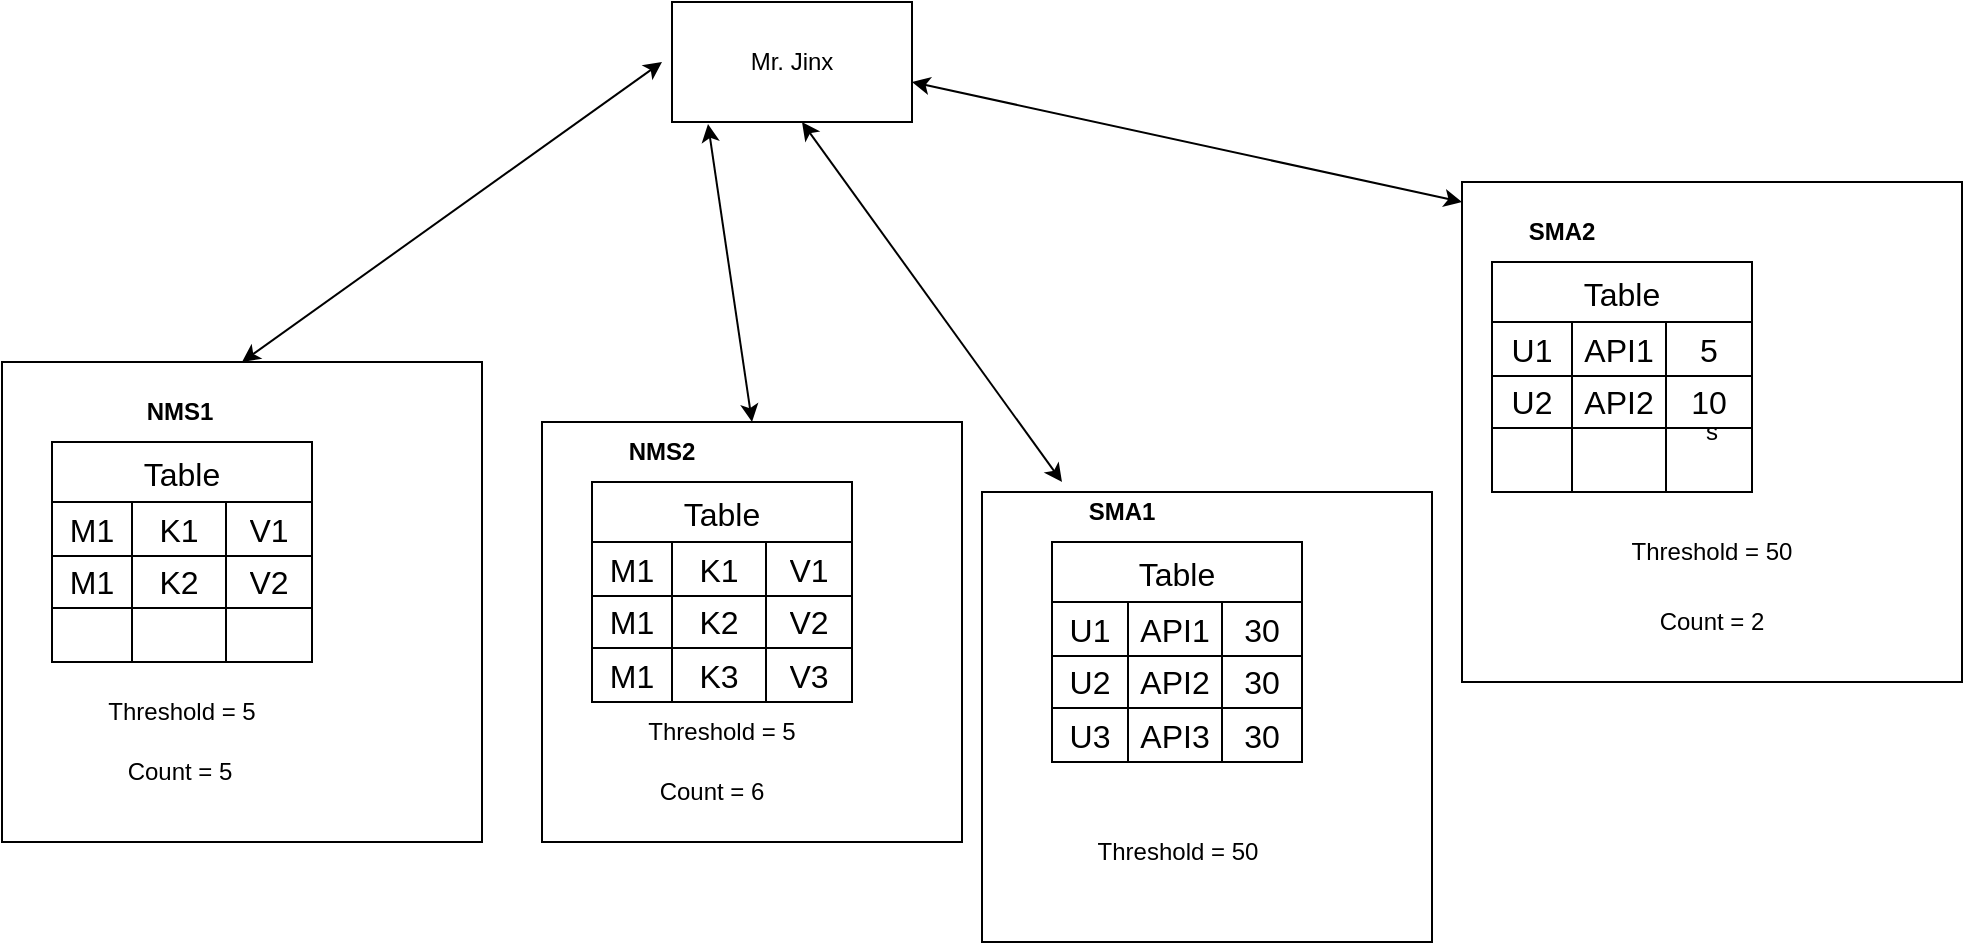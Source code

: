 <mxfile version="22.0.0" type="github">
  <diagram name="Page-1" id="oXNWPjhnlzOxRywy6CMi">
    <mxGraphModel dx="1050" dy="558" grid="1" gridSize="10" guides="1" tooltips="1" connect="1" arrows="1" fold="1" page="1" pageScale="1" pageWidth="850" pageHeight="1100" math="0" shadow="0">
      <root>
        <mxCell id="0" />
        <mxCell id="1" parent="0" />
        <mxCell id="G6FzZKToW4MEG1RDiFi3-1" value="" style="whiteSpace=wrap;html=1;aspect=fixed;" vertex="1" parent="1">
          <mxGeometry x="40" y="230" width="240" height="240" as="geometry" />
        </mxCell>
        <mxCell id="G6FzZKToW4MEG1RDiFi3-2" value="" style="whiteSpace=wrap;html=1;aspect=fixed;" vertex="1" parent="1">
          <mxGeometry x="310" y="260" width="210" height="210" as="geometry" />
        </mxCell>
        <mxCell id="G6FzZKToW4MEG1RDiFi3-3" value="" style="whiteSpace=wrap;html=1;aspect=fixed;" vertex="1" parent="1">
          <mxGeometry x="530" y="295" width="225" height="225" as="geometry" />
        </mxCell>
        <mxCell id="G6FzZKToW4MEG1RDiFi3-4" value="s" style="whiteSpace=wrap;html=1;aspect=fixed;" vertex="1" parent="1">
          <mxGeometry x="770" y="140" width="250" height="250" as="geometry" />
        </mxCell>
        <mxCell id="G6FzZKToW4MEG1RDiFi3-20" value="Table" style="shape=table;startSize=30;container=1;collapsible=0;childLayout=tableLayout;strokeColor=default;fontSize=16;" vertex="1" parent="1">
          <mxGeometry x="65" y="270" width="130" height="110" as="geometry" />
        </mxCell>
        <mxCell id="G6FzZKToW4MEG1RDiFi3-21" value="" style="shape=tableRow;horizontal=0;startSize=0;swimlaneHead=0;swimlaneBody=0;strokeColor=inherit;top=0;left=0;bottom=0;right=0;collapsible=0;dropTarget=0;fillColor=none;points=[[0,0.5],[1,0.5]];portConstraint=eastwest;fontSize=16;" vertex="1" parent="G6FzZKToW4MEG1RDiFi3-20">
          <mxGeometry y="30" width="130" height="27" as="geometry" />
        </mxCell>
        <mxCell id="G6FzZKToW4MEG1RDiFi3-22" value="M1" style="shape=partialRectangle;html=1;whiteSpace=wrap;connectable=0;strokeColor=inherit;overflow=hidden;fillColor=none;top=0;left=0;bottom=0;right=0;pointerEvents=1;fontSize=16;" vertex="1" parent="G6FzZKToW4MEG1RDiFi3-21">
          <mxGeometry width="40" height="27" as="geometry">
            <mxRectangle width="40" height="27" as="alternateBounds" />
          </mxGeometry>
        </mxCell>
        <mxCell id="G6FzZKToW4MEG1RDiFi3-23" value="K1" style="shape=partialRectangle;html=1;whiteSpace=wrap;connectable=0;strokeColor=inherit;overflow=hidden;fillColor=none;top=0;left=0;bottom=0;right=0;pointerEvents=1;fontSize=16;" vertex="1" parent="G6FzZKToW4MEG1RDiFi3-21">
          <mxGeometry x="40" width="47" height="27" as="geometry">
            <mxRectangle width="47" height="27" as="alternateBounds" />
          </mxGeometry>
        </mxCell>
        <mxCell id="G6FzZKToW4MEG1RDiFi3-24" value="V1" style="shape=partialRectangle;html=1;whiteSpace=wrap;connectable=0;strokeColor=inherit;overflow=hidden;fillColor=none;top=0;left=0;bottom=0;right=0;pointerEvents=1;fontSize=16;" vertex="1" parent="G6FzZKToW4MEG1RDiFi3-21">
          <mxGeometry x="87" width="43" height="27" as="geometry">
            <mxRectangle width="43" height="27" as="alternateBounds" />
          </mxGeometry>
        </mxCell>
        <mxCell id="G6FzZKToW4MEG1RDiFi3-25" value="" style="shape=tableRow;horizontal=0;startSize=0;swimlaneHead=0;swimlaneBody=0;strokeColor=inherit;top=0;left=0;bottom=0;right=0;collapsible=0;dropTarget=0;fillColor=none;points=[[0,0.5],[1,0.5]];portConstraint=eastwest;fontSize=16;" vertex="1" parent="G6FzZKToW4MEG1RDiFi3-20">
          <mxGeometry y="57" width="130" height="26" as="geometry" />
        </mxCell>
        <mxCell id="G6FzZKToW4MEG1RDiFi3-26" value="M1" style="shape=partialRectangle;html=1;whiteSpace=wrap;connectable=0;strokeColor=inherit;overflow=hidden;fillColor=none;top=0;left=0;bottom=0;right=0;pointerEvents=1;fontSize=16;" vertex="1" parent="G6FzZKToW4MEG1RDiFi3-25">
          <mxGeometry width="40" height="26" as="geometry">
            <mxRectangle width="40" height="26" as="alternateBounds" />
          </mxGeometry>
        </mxCell>
        <mxCell id="G6FzZKToW4MEG1RDiFi3-27" value="K2" style="shape=partialRectangle;html=1;whiteSpace=wrap;connectable=0;strokeColor=inherit;overflow=hidden;fillColor=none;top=0;left=0;bottom=0;right=0;pointerEvents=1;fontSize=16;" vertex="1" parent="G6FzZKToW4MEG1RDiFi3-25">
          <mxGeometry x="40" width="47" height="26" as="geometry">
            <mxRectangle width="47" height="26" as="alternateBounds" />
          </mxGeometry>
        </mxCell>
        <mxCell id="G6FzZKToW4MEG1RDiFi3-28" value="V2" style="shape=partialRectangle;html=1;whiteSpace=wrap;connectable=0;strokeColor=inherit;overflow=hidden;fillColor=none;top=0;left=0;bottom=0;right=0;pointerEvents=1;fontSize=16;" vertex="1" parent="G6FzZKToW4MEG1RDiFi3-25">
          <mxGeometry x="87" width="43" height="26" as="geometry">
            <mxRectangle width="43" height="26" as="alternateBounds" />
          </mxGeometry>
        </mxCell>
        <mxCell id="G6FzZKToW4MEG1RDiFi3-29" value="" style="shape=tableRow;horizontal=0;startSize=0;swimlaneHead=0;swimlaneBody=0;strokeColor=inherit;top=0;left=0;bottom=0;right=0;collapsible=0;dropTarget=0;fillColor=none;points=[[0,0.5],[1,0.5]];portConstraint=eastwest;fontSize=16;" vertex="1" parent="G6FzZKToW4MEG1RDiFi3-20">
          <mxGeometry y="83" width="130" height="27" as="geometry" />
        </mxCell>
        <mxCell id="G6FzZKToW4MEG1RDiFi3-30" value="" style="shape=partialRectangle;html=1;whiteSpace=wrap;connectable=0;strokeColor=inherit;overflow=hidden;fillColor=none;top=0;left=0;bottom=0;right=0;pointerEvents=1;fontSize=16;" vertex="1" parent="G6FzZKToW4MEG1RDiFi3-29">
          <mxGeometry width="40" height="27" as="geometry">
            <mxRectangle width="40" height="27" as="alternateBounds" />
          </mxGeometry>
        </mxCell>
        <mxCell id="G6FzZKToW4MEG1RDiFi3-31" value="" style="shape=partialRectangle;html=1;whiteSpace=wrap;connectable=0;strokeColor=inherit;overflow=hidden;fillColor=none;top=0;left=0;bottom=0;right=0;pointerEvents=1;fontSize=16;" vertex="1" parent="G6FzZKToW4MEG1RDiFi3-29">
          <mxGeometry x="40" width="47" height="27" as="geometry">
            <mxRectangle width="47" height="27" as="alternateBounds" />
          </mxGeometry>
        </mxCell>
        <mxCell id="G6FzZKToW4MEG1RDiFi3-32" value="" style="shape=partialRectangle;html=1;whiteSpace=wrap;connectable=0;strokeColor=inherit;overflow=hidden;fillColor=none;top=0;left=0;bottom=0;right=0;pointerEvents=1;fontSize=16;" vertex="1" parent="G6FzZKToW4MEG1RDiFi3-29">
          <mxGeometry x="87" width="43" height="27" as="geometry">
            <mxRectangle width="43" height="27" as="alternateBounds" />
          </mxGeometry>
        </mxCell>
        <mxCell id="G6FzZKToW4MEG1RDiFi3-33" value="Table" style="shape=table;startSize=30;container=1;collapsible=0;childLayout=tableLayout;strokeColor=default;fontSize=16;" vertex="1" parent="1">
          <mxGeometry x="335" y="290" width="130" height="110" as="geometry" />
        </mxCell>
        <mxCell id="G6FzZKToW4MEG1RDiFi3-34" value="" style="shape=tableRow;horizontal=0;startSize=0;swimlaneHead=0;swimlaneBody=0;strokeColor=inherit;top=0;left=0;bottom=0;right=0;collapsible=0;dropTarget=0;fillColor=none;points=[[0,0.5],[1,0.5]];portConstraint=eastwest;fontSize=16;" vertex="1" parent="G6FzZKToW4MEG1RDiFi3-33">
          <mxGeometry y="30" width="130" height="27" as="geometry" />
        </mxCell>
        <mxCell id="G6FzZKToW4MEG1RDiFi3-35" value="M1" style="shape=partialRectangle;html=1;whiteSpace=wrap;connectable=0;strokeColor=inherit;overflow=hidden;fillColor=none;top=0;left=0;bottom=0;right=0;pointerEvents=1;fontSize=16;" vertex="1" parent="G6FzZKToW4MEG1RDiFi3-34">
          <mxGeometry width="40" height="27" as="geometry">
            <mxRectangle width="40" height="27" as="alternateBounds" />
          </mxGeometry>
        </mxCell>
        <mxCell id="G6FzZKToW4MEG1RDiFi3-36" value="K1" style="shape=partialRectangle;html=1;whiteSpace=wrap;connectable=0;strokeColor=inherit;overflow=hidden;fillColor=none;top=0;left=0;bottom=0;right=0;pointerEvents=1;fontSize=16;" vertex="1" parent="G6FzZKToW4MEG1RDiFi3-34">
          <mxGeometry x="40" width="47" height="27" as="geometry">
            <mxRectangle width="47" height="27" as="alternateBounds" />
          </mxGeometry>
        </mxCell>
        <mxCell id="G6FzZKToW4MEG1RDiFi3-37" value="V1" style="shape=partialRectangle;html=1;whiteSpace=wrap;connectable=0;strokeColor=inherit;overflow=hidden;fillColor=none;top=0;left=0;bottom=0;right=0;pointerEvents=1;fontSize=16;" vertex="1" parent="G6FzZKToW4MEG1RDiFi3-34">
          <mxGeometry x="87" width="43" height="27" as="geometry">
            <mxRectangle width="43" height="27" as="alternateBounds" />
          </mxGeometry>
        </mxCell>
        <mxCell id="G6FzZKToW4MEG1RDiFi3-38" value="" style="shape=tableRow;horizontal=0;startSize=0;swimlaneHead=0;swimlaneBody=0;strokeColor=inherit;top=0;left=0;bottom=0;right=0;collapsible=0;dropTarget=0;fillColor=none;points=[[0,0.5],[1,0.5]];portConstraint=eastwest;fontSize=16;" vertex="1" parent="G6FzZKToW4MEG1RDiFi3-33">
          <mxGeometry y="57" width="130" height="26" as="geometry" />
        </mxCell>
        <mxCell id="G6FzZKToW4MEG1RDiFi3-39" value="M1" style="shape=partialRectangle;html=1;whiteSpace=wrap;connectable=0;strokeColor=inherit;overflow=hidden;fillColor=none;top=0;left=0;bottom=0;right=0;pointerEvents=1;fontSize=16;" vertex="1" parent="G6FzZKToW4MEG1RDiFi3-38">
          <mxGeometry width="40" height="26" as="geometry">
            <mxRectangle width="40" height="26" as="alternateBounds" />
          </mxGeometry>
        </mxCell>
        <mxCell id="G6FzZKToW4MEG1RDiFi3-40" value="K2" style="shape=partialRectangle;html=1;whiteSpace=wrap;connectable=0;strokeColor=inherit;overflow=hidden;fillColor=none;top=0;left=0;bottom=0;right=0;pointerEvents=1;fontSize=16;" vertex="1" parent="G6FzZKToW4MEG1RDiFi3-38">
          <mxGeometry x="40" width="47" height="26" as="geometry">
            <mxRectangle width="47" height="26" as="alternateBounds" />
          </mxGeometry>
        </mxCell>
        <mxCell id="G6FzZKToW4MEG1RDiFi3-41" value="V2" style="shape=partialRectangle;html=1;whiteSpace=wrap;connectable=0;strokeColor=inherit;overflow=hidden;fillColor=none;top=0;left=0;bottom=0;right=0;pointerEvents=1;fontSize=16;" vertex="1" parent="G6FzZKToW4MEG1RDiFi3-38">
          <mxGeometry x="87" width="43" height="26" as="geometry">
            <mxRectangle width="43" height="26" as="alternateBounds" />
          </mxGeometry>
        </mxCell>
        <mxCell id="G6FzZKToW4MEG1RDiFi3-42" value="" style="shape=tableRow;horizontal=0;startSize=0;swimlaneHead=0;swimlaneBody=0;strokeColor=inherit;top=0;left=0;bottom=0;right=0;collapsible=0;dropTarget=0;fillColor=none;points=[[0,0.5],[1,0.5]];portConstraint=eastwest;fontSize=16;" vertex="1" parent="G6FzZKToW4MEG1RDiFi3-33">
          <mxGeometry y="83" width="130" height="27" as="geometry" />
        </mxCell>
        <mxCell id="G6FzZKToW4MEG1RDiFi3-43" value="M1" style="shape=partialRectangle;html=1;whiteSpace=wrap;connectable=0;strokeColor=inherit;overflow=hidden;fillColor=none;top=0;left=0;bottom=0;right=0;pointerEvents=1;fontSize=16;" vertex="1" parent="G6FzZKToW4MEG1RDiFi3-42">
          <mxGeometry width="40" height="27" as="geometry">
            <mxRectangle width="40" height="27" as="alternateBounds" />
          </mxGeometry>
        </mxCell>
        <mxCell id="G6FzZKToW4MEG1RDiFi3-44" value="K3" style="shape=partialRectangle;html=1;whiteSpace=wrap;connectable=0;strokeColor=inherit;overflow=hidden;fillColor=none;top=0;left=0;bottom=0;right=0;pointerEvents=1;fontSize=16;" vertex="1" parent="G6FzZKToW4MEG1RDiFi3-42">
          <mxGeometry x="40" width="47" height="27" as="geometry">
            <mxRectangle width="47" height="27" as="alternateBounds" />
          </mxGeometry>
        </mxCell>
        <mxCell id="G6FzZKToW4MEG1RDiFi3-45" value="V3" style="shape=partialRectangle;html=1;whiteSpace=wrap;connectable=0;strokeColor=inherit;overflow=hidden;fillColor=none;top=0;left=0;bottom=0;right=0;pointerEvents=1;fontSize=16;" vertex="1" parent="G6FzZKToW4MEG1RDiFi3-42">
          <mxGeometry x="87" width="43" height="27" as="geometry">
            <mxRectangle width="43" height="27" as="alternateBounds" />
          </mxGeometry>
        </mxCell>
        <mxCell id="G6FzZKToW4MEG1RDiFi3-46" value="Table" style="shape=table;startSize=30;container=1;collapsible=0;childLayout=tableLayout;strokeColor=default;fontSize=16;" vertex="1" parent="1">
          <mxGeometry x="565" y="320" width="125" height="110" as="geometry" />
        </mxCell>
        <mxCell id="G6FzZKToW4MEG1RDiFi3-47" value="" style="shape=tableRow;horizontal=0;startSize=0;swimlaneHead=0;swimlaneBody=0;strokeColor=inherit;top=0;left=0;bottom=0;right=0;collapsible=0;dropTarget=0;fillColor=none;points=[[0,0.5],[1,0.5]];portConstraint=eastwest;fontSize=16;" vertex="1" parent="G6FzZKToW4MEG1RDiFi3-46">
          <mxGeometry y="30" width="125" height="27" as="geometry" />
        </mxCell>
        <mxCell id="G6FzZKToW4MEG1RDiFi3-48" value="&lt;div&gt;U1&lt;br&gt;&lt;/div&gt;" style="shape=partialRectangle;html=1;whiteSpace=wrap;connectable=0;strokeColor=inherit;overflow=hidden;fillColor=none;top=0;left=0;bottom=0;right=0;pointerEvents=1;fontSize=16;" vertex="1" parent="G6FzZKToW4MEG1RDiFi3-47">
          <mxGeometry width="38" height="27" as="geometry">
            <mxRectangle width="38" height="27" as="alternateBounds" />
          </mxGeometry>
        </mxCell>
        <mxCell id="G6FzZKToW4MEG1RDiFi3-49" value="API1" style="shape=partialRectangle;html=1;whiteSpace=wrap;connectable=0;strokeColor=inherit;overflow=hidden;fillColor=none;top=0;left=0;bottom=0;right=0;pointerEvents=1;fontSize=16;" vertex="1" parent="G6FzZKToW4MEG1RDiFi3-47">
          <mxGeometry x="38" width="47" height="27" as="geometry">
            <mxRectangle width="47" height="27" as="alternateBounds" />
          </mxGeometry>
        </mxCell>
        <mxCell id="G6FzZKToW4MEG1RDiFi3-50" value="30" style="shape=partialRectangle;html=1;whiteSpace=wrap;connectable=0;strokeColor=inherit;overflow=hidden;fillColor=none;top=0;left=0;bottom=0;right=0;pointerEvents=1;fontSize=16;" vertex="1" parent="G6FzZKToW4MEG1RDiFi3-47">
          <mxGeometry x="85" width="40" height="27" as="geometry">
            <mxRectangle width="40" height="27" as="alternateBounds" />
          </mxGeometry>
        </mxCell>
        <mxCell id="G6FzZKToW4MEG1RDiFi3-51" value="" style="shape=tableRow;horizontal=0;startSize=0;swimlaneHead=0;swimlaneBody=0;strokeColor=inherit;top=0;left=0;bottom=0;right=0;collapsible=0;dropTarget=0;fillColor=none;points=[[0,0.5],[1,0.5]];portConstraint=eastwest;fontSize=16;" vertex="1" parent="G6FzZKToW4MEG1RDiFi3-46">
          <mxGeometry y="57" width="125" height="26" as="geometry" />
        </mxCell>
        <mxCell id="G6FzZKToW4MEG1RDiFi3-52" value="U2" style="shape=partialRectangle;html=1;whiteSpace=wrap;connectable=0;strokeColor=inherit;overflow=hidden;fillColor=none;top=0;left=0;bottom=0;right=0;pointerEvents=1;fontSize=16;" vertex="1" parent="G6FzZKToW4MEG1RDiFi3-51">
          <mxGeometry width="38" height="26" as="geometry">
            <mxRectangle width="38" height="26" as="alternateBounds" />
          </mxGeometry>
        </mxCell>
        <mxCell id="G6FzZKToW4MEG1RDiFi3-53" value="API2" style="shape=partialRectangle;html=1;whiteSpace=wrap;connectable=0;strokeColor=inherit;overflow=hidden;fillColor=none;top=0;left=0;bottom=0;right=0;pointerEvents=1;fontSize=16;" vertex="1" parent="G6FzZKToW4MEG1RDiFi3-51">
          <mxGeometry x="38" width="47" height="26" as="geometry">
            <mxRectangle width="47" height="26" as="alternateBounds" />
          </mxGeometry>
        </mxCell>
        <mxCell id="G6FzZKToW4MEG1RDiFi3-54" value="30" style="shape=partialRectangle;html=1;whiteSpace=wrap;connectable=0;strokeColor=inherit;overflow=hidden;fillColor=none;top=0;left=0;bottom=0;right=0;pointerEvents=1;fontSize=16;" vertex="1" parent="G6FzZKToW4MEG1RDiFi3-51">
          <mxGeometry x="85" width="40" height="26" as="geometry">
            <mxRectangle width="40" height="26" as="alternateBounds" />
          </mxGeometry>
        </mxCell>
        <mxCell id="G6FzZKToW4MEG1RDiFi3-55" value="" style="shape=tableRow;horizontal=0;startSize=0;swimlaneHead=0;swimlaneBody=0;strokeColor=inherit;top=0;left=0;bottom=0;right=0;collapsible=0;dropTarget=0;fillColor=none;points=[[0,0.5],[1,0.5]];portConstraint=eastwest;fontSize=16;" vertex="1" parent="G6FzZKToW4MEG1RDiFi3-46">
          <mxGeometry y="83" width="125" height="27" as="geometry" />
        </mxCell>
        <mxCell id="G6FzZKToW4MEG1RDiFi3-56" value="U3" style="shape=partialRectangle;html=1;whiteSpace=wrap;connectable=0;strokeColor=inherit;overflow=hidden;fillColor=none;top=0;left=0;bottom=0;right=0;pointerEvents=1;fontSize=16;" vertex="1" parent="G6FzZKToW4MEG1RDiFi3-55">
          <mxGeometry width="38" height="27" as="geometry">
            <mxRectangle width="38" height="27" as="alternateBounds" />
          </mxGeometry>
        </mxCell>
        <mxCell id="G6FzZKToW4MEG1RDiFi3-57" value="API3" style="shape=partialRectangle;html=1;whiteSpace=wrap;connectable=0;strokeColor=inherit;overflow=hidden;fillColor=none;top=0;left=0;bottom=0;right=0;pointerEvents=1;fontSize=16;" vertex="1" parent="G6FzZKToW4MEG1RDiFi3-55">
          <mxGeometry x="38" width="47" height="27" as="geometry">
            <mxRectangle width="47" height="27" as="alternateBounds" />
          </mxGeometry>
        </mxCell>
        <mxCell id="G6FzZKToW4MEG1RDiFi3-58" value="30" style="shape=partialRectangle;html=1;whiteSpace=wrap;connectable=0;strokeColor=inherit;overflow=hidden;fillColor=none;top=0;left=0;bottom=0;right=0;pointerEvents=1;fontSize=16;" vertex="1" parent="G6FzZKToW4MEG1RDiFi3-55">
          <mxGeometry x="85" width="40" height="27" as="geometry">
            <mxRectangle width="40" height="27" as="alternateBounds" />
          </mxGeometry>
        </mxCell>
        <mxCell id="G6FzZKToW4MEG1RDiFi3-59" value="Table" style="shape=table;startSize=30;container=1;collapsible=0;childLayout=tableLayout;strokeColor=default;fontSize=16;" vertex="1" parent="1">
          <mxGeometry x="785" y="180" width="130" height="115" as="geometry" />
        </mxCell>
        <mxCell id="G6FzZKToW4MEG1RDiFi3-60" value="" style="shape=tableRow;horizontal=0;startSize=0;swimlaneHead=0;swimlaneBody=0;strokeColor=inherit;top=0;left=0;bottom=0;right=0;collapsible=0;dropTarget=0;fillColor=none;points=[[0,0.5],[1,0.5]];portConstraint=eastwest;fontSize=16;" vertex="1" parent="G6FzZKToW4MEG1RDiFi3-59">
          <mxGeometry y="30" width="130" height="27" as="geometry" />
        </mxCell>
        <mxCell id="G6FzZKToW4MEG1RDiFi3-61" value="U1" style="shape=partialRectangle;html=1;whiteSpace=wrap;connectable=0;strokeColor=inherit;overflow=hidden;fillColor=none;top=0;left=0;bottom=0;right=0;pointerEvents=1;fontSize=16;" vertex="1" parent="G6FzZKToW4MEG1RDiFi3-60">
          <mxGeometry width="40" height="27" as="geometry">
            <mxRectangle width="40" height="27" as="alternateBounds" />
          </mxGeometry>
        </mxCell>
        <mxCell id="G6FzZKToW4MEG1RDiFi3-62" value="API1" style="shape=partialRectangle;html=1;whiteSpace=wrap;connectable=0;strokeColor=inherit;overflow=hidden;fillColor=none;top=0;left=0;bottom=0;right=0;pointerEvents=1;fontSize=16;" vertex="1" parent="G6FzZKToW4MEG1RDiFi3-60">
          <mxGeometry x="40" width="47" height="27" as="geometry">
            <mxRectangle width="47" height="27" as="alternateBounds" />
          </mxGeometry>
        </mxCell>
        <mxCell id="G6FzZKToW4MEG1RDiFi3-63" value="5" style="shape=partialRectangle;html=1;whiteSpace=wrap;connectable=0;strokeColor=inherit;overflow=hidden;fillColor=none;top=0;left=0;bottom=0;right=0;pointerEvents=1;fontSize=16;" vertex="1" parent="G6FzZKToW4MEG1RDiFi3-60">
          <mxGeometry x="87" width="43" height="27" as="geometry">
            <mxRectangle width="43" height="27" as="alternateBounds" />
          </mxGeometry>
        </mxCell>
        <mxCell id="G6FzZKToW4MEG1RDiFi3-64" value="" style="shape=tableRow;horizontal=0;startSize=0;swimlaneHead=0;swimlaneBody=0;strokeColor=inherit;top=0;left=0;bottom=0;right=0;collapsible=0;dropTarget=0;fillColor=none;points=[[0,0.5],[1,0.5]];portConstraint=eastwest;fontSize=16;" vertex="1" parent="G6FzZKToW4MEG1RDiFi3-59">
          <mxGeometry y="57" width="130" height="26" as="geometry" />
        </mxCell>
        <mxCell id="G6FzZKToW4MEG1RDiFi3-65" value="U2" style="shape=partialRectangle;html=1;whiteSpace=wrap;connectable=0;strokeColor=inherit;overflow=hidden;fillColor=none;top=0;left=0;bottom=0;right=0;pointerEvents=1;fontSize=16;" vertex="1" parent="G6FzZKToW4MEG1RDiFi3-64">
          <mxGeometry width="40" height="26" as="geometry">
            <mxRectangle width="40" height="26" as="alternateBounds" />
          </mxGeometry>
        </mxCell>
        <mxCell id="G6FzZKToW4MEG1RDiFi3-66" value="API2" style="shape=partialRectangle;html=1;whiteSpace=wrap;connectable=0;strokeColor=inherit;overflow=hidden;fillColor=none;top=0;left=0;bottom=0;right=0;pointerEvents=1;fontSize=16;" vertex="1" parent="G6FzZKToW4MEG1RDiFi3-64">
          <mxGeometry x="40" width="47" height="26" as="geometry">
            <mxRectangle width="47" height="26" as="alternateBounds" />
          </mxGeometry>
        </mxCell>
        <mxCell id="G6FzZKToW4MEG1RDiFi3-67" value="10" style="shape=partialRectangle;html=1;whiteSpace=wrap;connectable=0;strokeColor=inherit;overflow=hidden;fillColor=none;top=0;left=0;bottom=0;right=0;pointerEvents=1;fontSize=16;" vertex="1" parent="G6FzZKToW4MEG1RDiFi3-64">
          <mxGeometry x="87" width="43" height="26" as="geometry">
            <mxRectangle width="43" height="26" as="alternateBounds" />
          </mxGeometry>
        </mxCell>
        <mxCell id="G6FzZKToW4MEG1RDiFi3-68" value="" style="shape=tableRow;horizontal=0;startSize=0;swimlaneHead=0;swimlaneBody=0;strokeColor=inherit;top=0;left=0;bottom=0;right=0;collapsible=0;dropTarget=0;fillColor=none;points=[[0,0.5],[1,0.5]];portConstraint=eastwest;fontSize=16;" vertex="1" parent="G6FzZKToW4MEG1RDiFi3-59">
          <mxGeometry y="83" width="130" height="32" as="geometry" />
        </mxCell>
        <mxCell id="G6FzZKToW4MEG1RDiFi3-69" value="" style="shape=partialRectangle;html=1;whiteSpace=wrap;connectable=0;strokeColor=inherit;overflow=hidden;fillColor=none;top=0;left=0;bottom=0;right=0;pointerEvents=1;fontSize=16;" vertex="1" parent="G6FzZKToW4MEG1RDiFi3-68">
          <mxGeometry width="40" height="32" as="geometry">
            <mxRectangle width="40" height="32" as="alternateBounds" />
          </mxGeometry>
        </mxCell>
        <mxCell id="G6FzZKToW4MEG1RDiFi3-70" value="" style="shape=partialRectangle;html=1;whiteSpace=wrap;connectable=0;strokeColor=inherit;overflow=hidden;fillColor=none;top=0;left=0;bottom=0;right=0;pointerEvents=1;fontSize=16;" vertex="1" parent="G6FzZKToW4MEG1RDiFi3-68">
          <mxGeometry x="40" width="47" height="32" as="geometry">
            <mxRectangle width="47" height="32" as="alternateBounds" />
          </mxGeometry>
        </mxCell>
        <mxCell id="G6FzZKToW4MEG1RDiFi3-71" value="" style="shape=partialRectangle;html=1;whiteSpace=wrap;connectable=0;strokeColor=inherit;overflow=hidden;fillColor=none;top=0;left=0;bottom=0;right=0;pointerEvents=1;fontSize=16;" vertex="1" parent="G6FzZKToW4MEG1RDiFi3-68">
          <mxGeometry x="87" width="43" height="32" as="geometry">
            <mxRectangle width="43" height="32" as="alternateBounds" />
          </mxGeometry>
        </mxCell>
        <mxCell id="G6FzZKToW4MEG1RDiFi3-72" value="&lt;b&gt;NMS1&lt;/b&gt;" style="text;html=1;strokeColor=none;fillColor=none;align=center;verticalAlign=middle;whiteSpace=wrap;rounded=0;" vertex="1" parent="1">
          <mxGeometry x="99" y="240" width="60" height="30" as="geometry" />
        </mxCell>
        <mxCell id="G6FzZKToW4MEG1RDiFi3-73" value="&lt;b&gt;NMS2&lt;/b&gt;" style="text;html=1;strokeColor=none;fillColor=none;align=center;verticalAlign=middle;whiteSpace=wrap;rounded=0;" vertex="1" parent="1">
          <mxGeometry x="340" y="260" width="60" height="30" as="geometry" />
        </mxCell>
        <mxCell id="G6FzZKToW4MEG1RDiFi3-74" value="&lt;b&gt;SMA1&lt;/b&gt;" style="text;html=1;strokeColor=none;fillColor=none;align=center;verticalAlign=middle;whiteSpace=wrap;rounded=0;" vertex="1" parent="1">
          <mxGeometry x="570" y="290" width="60" height="30" as="geometry" />
        </mxCell>
        <mxCell id="G6FzZKToW4MEG1RDiFi3-75" value="&lt;b&gt;SMA2&lt;/b&gt;" style="text;html=1;strokeColor=none;fillColor=none;align=center;verticalAlign=middle;whiteSpace=wrap;rounded=0;" vertex="1" parent="1">
          <mxGeometry x="790" y="150" width="60" height="30" as="geometry" />
        </mxCell>
        <mxCell id="G6FzZKToW4MEG1RDiFi3-76" value="Mr. Jinx" style="rounded=0;whiteSpace=wrap;html=1;" vertex="1" parent="1">
          <mxGeometry x="375" y="50" width="120" height="60" as="geometry" />
        </mxCell>
        <mxCell id="G6FzZKToW4MEG1RDiFi3-77" value="" style="endArrow=classic;startArrow=classic;html=1;rounded=0;exitX=0.5;exitY=0;exitDx=0;exitDy=0;" edge="1" parent="1" source="G6FzZKToW4MEG1RDiFi3-1">
          <mxGeometry width="50" height="50" relative="1" as="geometry">
            <mxPoint x="320" y="130" as="sourcePoint" />
            <mxPoint x="370" y="80" as="targetPoint" />
          </mxGeometry>
        </mxCell>
        <mxCell id="G6FzZKToW4MEG1RDiFi3-78" value="" style="endArrow=classic;startArrow=classic;html=1;rounded=0;exitX=0.5;exitY=0;exitDx=0;exitDy=0;entryX=0.15;entryY=1.017;entryDx=0;entryDy=0;entryPerimeter=0;" edge="1" parent="1" source="G6FzZKToW4MEG1RDiFi3-2" target="G6FzZKToW4MEG1RDiFi3-76">
          <mxGeometry width="50" height="50" relative="1" as="geometry">
            <mxPoint x="140" y="240" as="sourcePoint" />
            <mxPoint x="390" y="120" as="targetPoint" />
          </mxGeometry>
        </mxCell>
        <mxCell id="G6FzZKToW4MEG1RDiFi3-79" value="" style="endArrow=classic;startArrow=classic;html=1;rounded=0;" edge="1" parent="1">
          <mxGeometry width="50" height="50" relative="1" as="geometry">
            <mxPoint x="570" y="290" as="sourcePoint" />
            <mxPoint x="440" y="110" as="targetPoint" />
          </mxGeometry>
        </mxCell>
        <mxCell id="G6FzZKToW4MEG1RDiFi3-80" value="" style="endArrow=classic;startArrow=classic;html=1;rounded=0;" edge="1" parent="1">
          <mxGeometry width="50" height="50" relative="1" as="geometry">
            <mxPoint x="770" y="150" as="sourcePoint" />
            <mxPoint x="495" y="90" as="targetPoint" />
          </mxGeometry>
        </mxCell>
        <mxCell id="G6FzZKToW4MEG1RDiFi3-82" value="Count = 5" style="text;html=1;strokeColor=none;fillColor=none;align=center;verticalAlign=middle;whiteSpace=wrap;rounded=0;" vertex="1" parent="1">
          <mxGeometry x="99" y="420" width="60" height="30" as="geometry" />
        </mxCell>
        <mxCell id="G6FzZKToW4MEG1RDiFi3-83" value="Count = 6" style="text;html=1;strokeColor=none;fillColor=none;align=center;verticalAlign=middle;whiteSpace=wrap;rounded=0;" vertex="1" parent="1">
          <mxGeometry x="365" y="430" width="60" height="30" as="geometry" />
        </mxCell>
        <mxCell id="G6FzZKToW4MEG1RDiFi3-85" value="Count = 2" style="text;html=1;strokeColor=none;fillColor=none;align=center;verticalAlign=middle;whiteSpace=wrap;rounded=0;" vertex="1" parent="1">
          <mxGeometry x="865" y="345" width="60" height="30" as="geometry" />
        </mxCell>
        <mxCell id="G6FzZKToW4MEG1RDiFi3-86" value="Threshold = 5" style="text;html=1;strokeColor=none;fillColor=none;align=center;verticalAlign=middle;whiteSpace=wrap;rounded=0;" vertex="1" parent="1">
          <mxGeometry x="80" y="390" width="100" height="30" as="geometry" />
        </mxCell>
        <mxCell id="G6FzZKToW4MEG1RDiFi3-87" value="Threshold = 5" style="text;html=1;strokeColor=none;fillColor=none;align=center;verticalAlign=middle;whiteSpace=wrap;rounded=0;" vertex="1" parent="1">
          <mxGeometry x="350" y="400" width="100" height="30" as="geometry" />
        </mxCell>
        <mxCell id="G6FzZKToW4MEG1RDiFi3-88" value="Threshold = 50" style="text;html=1;strokeColor=none;fillColor=none;align=center;verticalAlign=middle;whiteSpace=wrap;rounded=0;" vertex="1" parent="1">
          <mxGeometry x="577.5" y="460" width="100" height="30" as="geometry" />
        </mxCell>
        <mxCell id="G6FzZKToW4MEG1RDiFi3-89" value="Threshold = 50" style="text;html=1;strokeColor=none;fillColor=none;align=center;verticalAlign=middle;whiteSpace=wrap;rounded=0;" vertex="1" parent="1">
          <mxGeometry x="845" y="310" width="100" height="30" as="geometry" />
        </mxCell>
      </root>
    </mxGraphModel>
  </diagram>
</mxfile>
